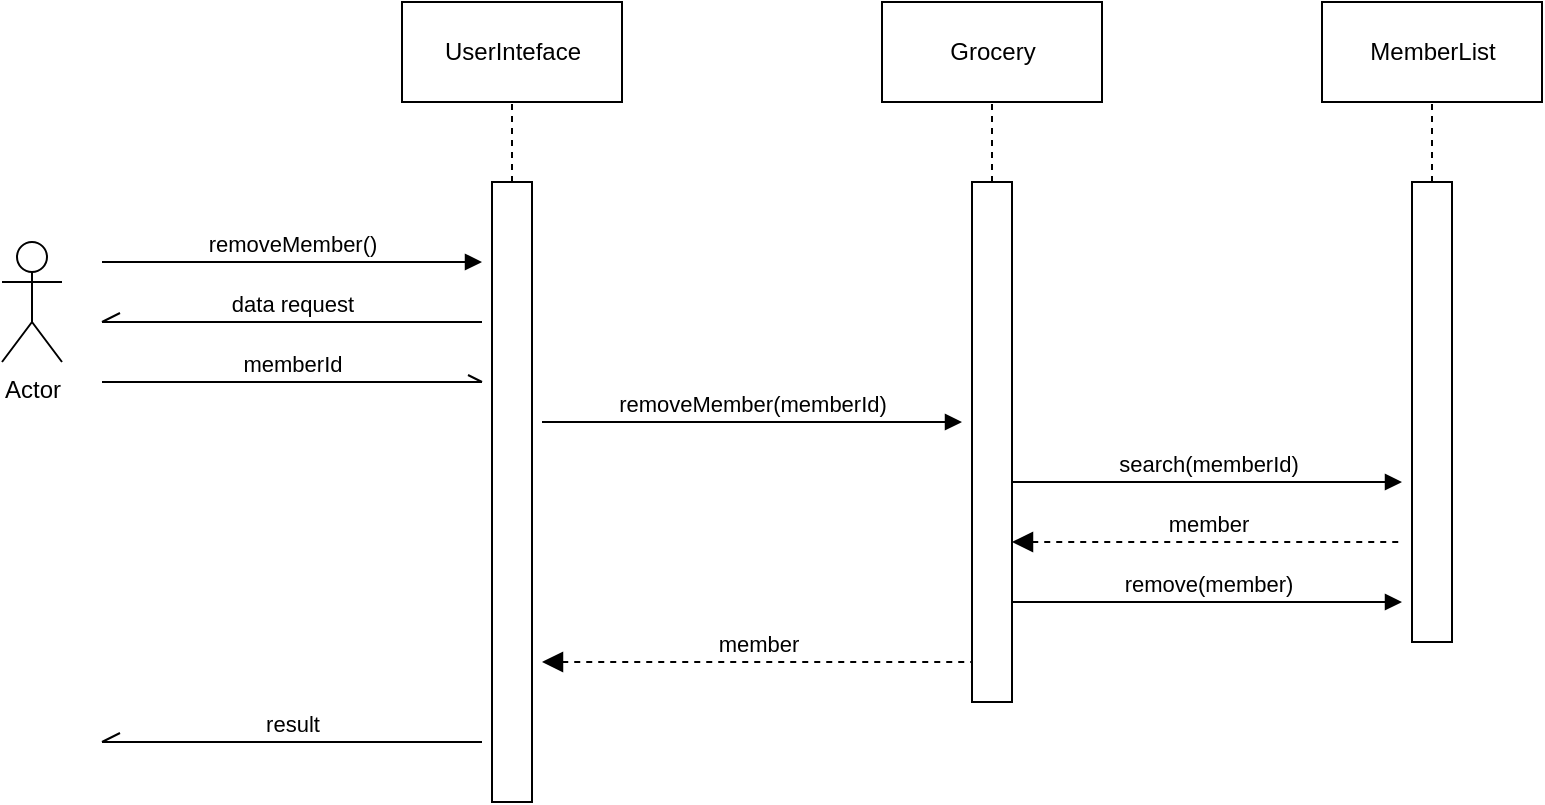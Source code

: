 <mxfile version="14.4.9" type="onedrive"><diagram id="kgpKYQtTHZ0yAKxKKP6v" name="Page-1"><mxGraphModel dx="1422" dy="777" grid="0" gridSize="10" guides="1" tooltips="1" connect="1" arrows="1" fold="1" page="1" pageScale="1" pageWidth="850" pageHeight="1100" math="0" shadow="0"><root><mxCell id="0"/><mxCell id="1" parent="0"/><mxCell id="HDRzovOmhjsjRxyqIYaQ-3" style="edgeStyle=orthogonalEdgeStyle;rounded=0;orthogonalLoop=1;jettySize=auto;html=1;entryX=0.5;entryY=1;entryDx=0;entryDy=0;dashed=1;endArrow=none;endFill=0;" parent="1" source="HDRzovOmhjsjRxyqIYaQ-1" target="HDRzovOmhjsjRxyqIYaQ-2" edge="1"><mxGeometry relative="1" as="geometry"/></mxCell><mxCell id="HDRzovOmhjsjRxyqIYaQ-1" value="" style="html=1;points=[];perimeter=orthogonalPerimeter;" parent="1" vertex="1"><mxGeometry x="285" y="200" width="20" height="310" as="geometry"/></mxCell><mxCell id="HDRzovOmhjsjRxyqIYaQ-2" value="UserInteface" style="html=1;" parent="1" vertex="1"><mxGeometry x="240" y="110" width="110" height="50" as="geometry"/></mxCell><mxCell id="HDRzovOmhjsjRxyqIYaQ-4" value="removeMember()" style="html=1;verticalAlign=bottom;startArrow=none;startFill=0;endArrow=block;startSize=8;" parent="1" edge="1"><mxGeometry width="60" relative="1" as="geometry"><mxPoint x="90" y="240" as="sourcePoint"/><mxPoint x="280" y="240" as="targetPoint"/><Array as="points"><mxPoint x="130" y="240"/></Array><mxPoint as="offset"/></mxGeometry></mxCell><mxCell id="HDRzovOmhjsjRxyqIYaQ-5" value="data request" style="html=1;verticalAlign=bottom;startArrow=openAsync;startFill=0;endArrow=none;startSize=8;endFill=0;" parent="1" edge="1"><mxGeometry width="60" relative="1" as="geometry"><mxPoint x="90" y="270" as="sourcePoint"/><mxPoint x="280" y="270" as="targetPoint"/><Array as="points"><mxPoint x="130" y="270"/></Array><mxPoint as="offset"/></mxGeometry></mxCell><mxCell id="HDRzovOmhjsjRxyqIYaQ-6" value="memberId" style="html=1;verticalAlign=bottom;startArrow=none;startFill=0;endArrow=openAsync;startSize=8;endFill=0;" parent="1" edge="1"><mxGeometry width="60" relative="1" as="geometry"><mxPoint x="90" y="300" as="sourcePoint"/><mxPoint x="280" y="300" as="targetPoint"/><Array as="points"><mxPoint x="130" y="300"/></Array><mxPoint as="offset"/></mxGeometry></mxCell><mxCell id="HDRzovOmhjsjRxyqIYaQ-7" style="edgeStyle=orthogonalEdgeStyle;rounded=0;orthogonalLoop=1;jettySize=auto;html=1;entryX=0.5;entryY=1;entryDx=0;entryDy=0;dashed=1;endArrow=none;endFill=0;" parent="1" source="HDRzovOmhjsjRxyqIYaQ-8" target="HDRzovOmhjsjRxyqIYaQ-9" edge="1"><mxGeometry relative="1" as="geometry"/></mxCell><mxCell id="HDRzovOmhjsjRxyqIYaQ-8" value="" style="html=1;points=[];perimeter=orthogonalPerimeter;" parent="1" vertex="1"><mxGeometry x="525" y="200" width="20" height="260" as="geometry"/></mxCell><mxCell id="HDRzovOmhjsjRxyqIYaQ-9" value="Grocery" style="html=1;" parent="1" vertex="1"><mxGeometry x="480" y="110" width="110" height="50" as="geometry"/></mxCell><mxCell id="HDRzovOmhjsjRxyqIYaQ-11" value="&lt;div&gt;removeMember(memberId)&lt;/div&gt;" style="html=1;verticalAlign=bottom;startArrow=none;startFill=0;endArrow=block;startSize=8;" parent="1" edge="1"><mxGeometry width="60" relative="1" as="geometry"><mxPoint x="310" y="320" as="sourcePoint"/><mxPoint x="520" y="320" as="targetPoint"/><Array as="points"><mxPoint x="350" y="320"/></Array><mxPoint as="offset"/></mxGeometry></mxCell><mxCell id="HDRzovOmhjsjRxyqIYaQ-12" style="edgeStyle=orthogonalEdgeStyle;rounded=0;orthogonalLoop=1;jettySize=auto;html=1;entryX=0.5;entryY=1;entryDx=0;entryDy=0;dashed=1;endArrow=none;endFill=0;" parent="1" source="HDRzovOmhjsjRxyqIYaQ-13" target="HDRzovOmhjsjRxyqIYaQ-14" edge="1"><mxGeometry relative="1" as="geometry"/></mxCell><mxCell id="HDRzovOmhjsjRxyqIYaQ-13" value="" style="html=1;points=[];perimeter=orthogonalPerimeter;" parent="1" vertex="1"><mxGeometry x="745" y="200" width="20" height="230" as="geometry"/></mxCell><mxCell id="HDRzovOmhjsjRxyqIYaQ-14" value="MemberList" style="html=1;" parent="1" vertex="1"><mxGeometry x="700" y="110" width="110" height="50" as="geometry"/></mxCell><mxCell id="HDRzovOmhjsjRxyqIYaQ-15" value="&lt;div&gt;search(memberId)&lt;/div&gt;" style="html=1;verticalAlign=bottom;startArrow=none;startFill=0;endArrow=block;startSize=8;" parent="1" edge="1"><mxGeometry width="60" relative="1" as="geometry"><mxPoint x="545" y="350" as="sourcePoint"/><mxPoint x="740" y="350" as="targetPoint"/><Array as="points"><mxPoint x="585" y="350"/></Array><mxPoint as="offset"/></mxGeometry></mxCell><mxCell id="HDRzovOmhjsjRxyqIYaQ-17" value="remove(member)" style="html=1;verticalAlign=bottom;startArrow=none;startFill=0;endArrow=block;startSize=8;" parent="1" edge="1"><mxGeometry width="60" relative="1" as="geometry"><mxPoint x="545" y="410" as="sourcePoint"/><mxPoint x="740" y="410" as="targetPoint"/><Array as="points"><mxPoint x="585" y="410"/></Array><mxPoint as="offset"/></mxGeometry></mxCell><mxCell id="HDRzovOmhjsjRxyqIYaQ-18" value="member" style="html=1;verticalAlign=bottom;startArrow=block;startFill=1;endArrow=none;startSize=8;endFill=0;dashed=1;" parent="1" edge="1"><mxGeometry width="60" relative="1" as="geometry"><mxPoint x="545" y="380" as="sourcePoint"/><mxPoint x="740" y="380" as="targetPoint"/><Array as="points"><mxPoint x="585" y="380"/></Array><mxPoint as="offset"/></mxGeometry></mxCell><mxCell id="HDRzovOmhjsjRxyqIYaQ-19" value="member" style="html=1;verticalAlign=bottom;startArrow=block;startFill=1;endArrow=none;startSize=8;endFill=0;dashed=1;" parent="1" edge="1"><mxGeometry width="60" relative="1" as="geometry"><mxPoint x="310" y="440" as="sourcePoint"/><mxPoint x="525" y="440" as="targetPoint"/><Array as="points"><mxPoint x="370" y="440"/></Array><mxPoint as="offset"/></mxGeometry></mxCell><mxCell id="HDRzovOmhjsjRxyqIYaQ-20" value="Actor" style="shape=umlActor;verticalLabelPosition=bottom;verticalAlign=top;html=1;" parent="1" vertex="1"><mxGeometry x="40" y="230" width="30" height="60" as="geometry"/></mxCell><mxCell id="HDRzovOmhjsjRxyqIYaQ-21" value="result" style="html=1;verticalAlign=bottom;startArrow=openAsync;startFill=0;endArrow=none;startSize=8;endFill=0;" parent="1" edge="1"><mxGeometry width="60" relative="1" as="geometry"><mxPoint x="90" y="480" as="sourcePoint"/><mxPoint x="280" y="480" as="targetPoint"/><Array as="points"><mxPoint x="130" y="480"/></Array><mxPoint as="offset"/></mxGeometry></mxCell></root></mxGraphModel></diagram></mxfile>